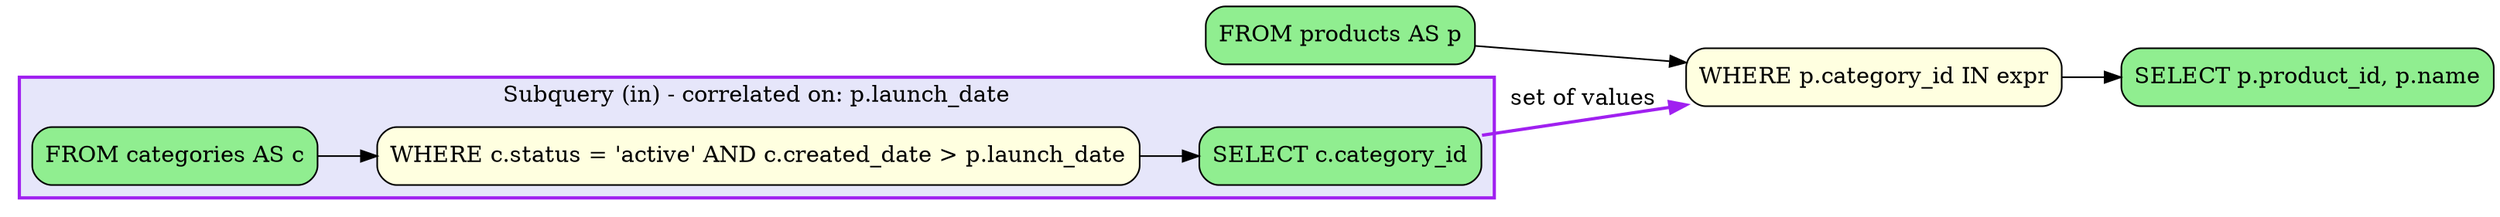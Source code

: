 digraph sqloflow {
  rankdir=LR;
  node [shape=box, style=rounded];

  // Node definitions
  node_0 [label="FROM products AS p", fillcolor=lightgreen, style="filled,rounded"];
  node_3 [label="SELECT p.product_id, p.name", fillcolor=lightgreen, style="filled,rounded"];
  node_1 [label="WHERE p.category_id IN expr", fillcolor=lightyellow, style="filled,rounded"];

  // Subquery 1
  subgraph cluster_node_2 {
    label="Subquery (in) - correlated on: p.launch_date";
    style=filled;
    fillcolor=lavender;
    color=purple;
    penwidth=2;
    subq_2_node_0 [label="FROM categories AS c", fillcolor=lightgreen, style="filled,rounded"];
    subq_2_node_1 [label="WHERE c.status = 'active' AND c.created_date > p.launch_date", fillcolor=lightyellow, style="filled,rounded"];
    subq_2_node_2 [label="SELECT c.category_id", fillcolor=lightgreen, style="filled,rounded"];
    subq_2_node_0 -> subq_2_node_1 [color=black];
    subq_2_node_1 -> subq_2_node_2 [color=black];
  }
  subq_2_node_2 -> node_1 [color=purple, style=bold, label="set of values"];

  // Edges
  node_0 -> node_1 [color=black];
  node_1 -> node_3 [color=black];
}